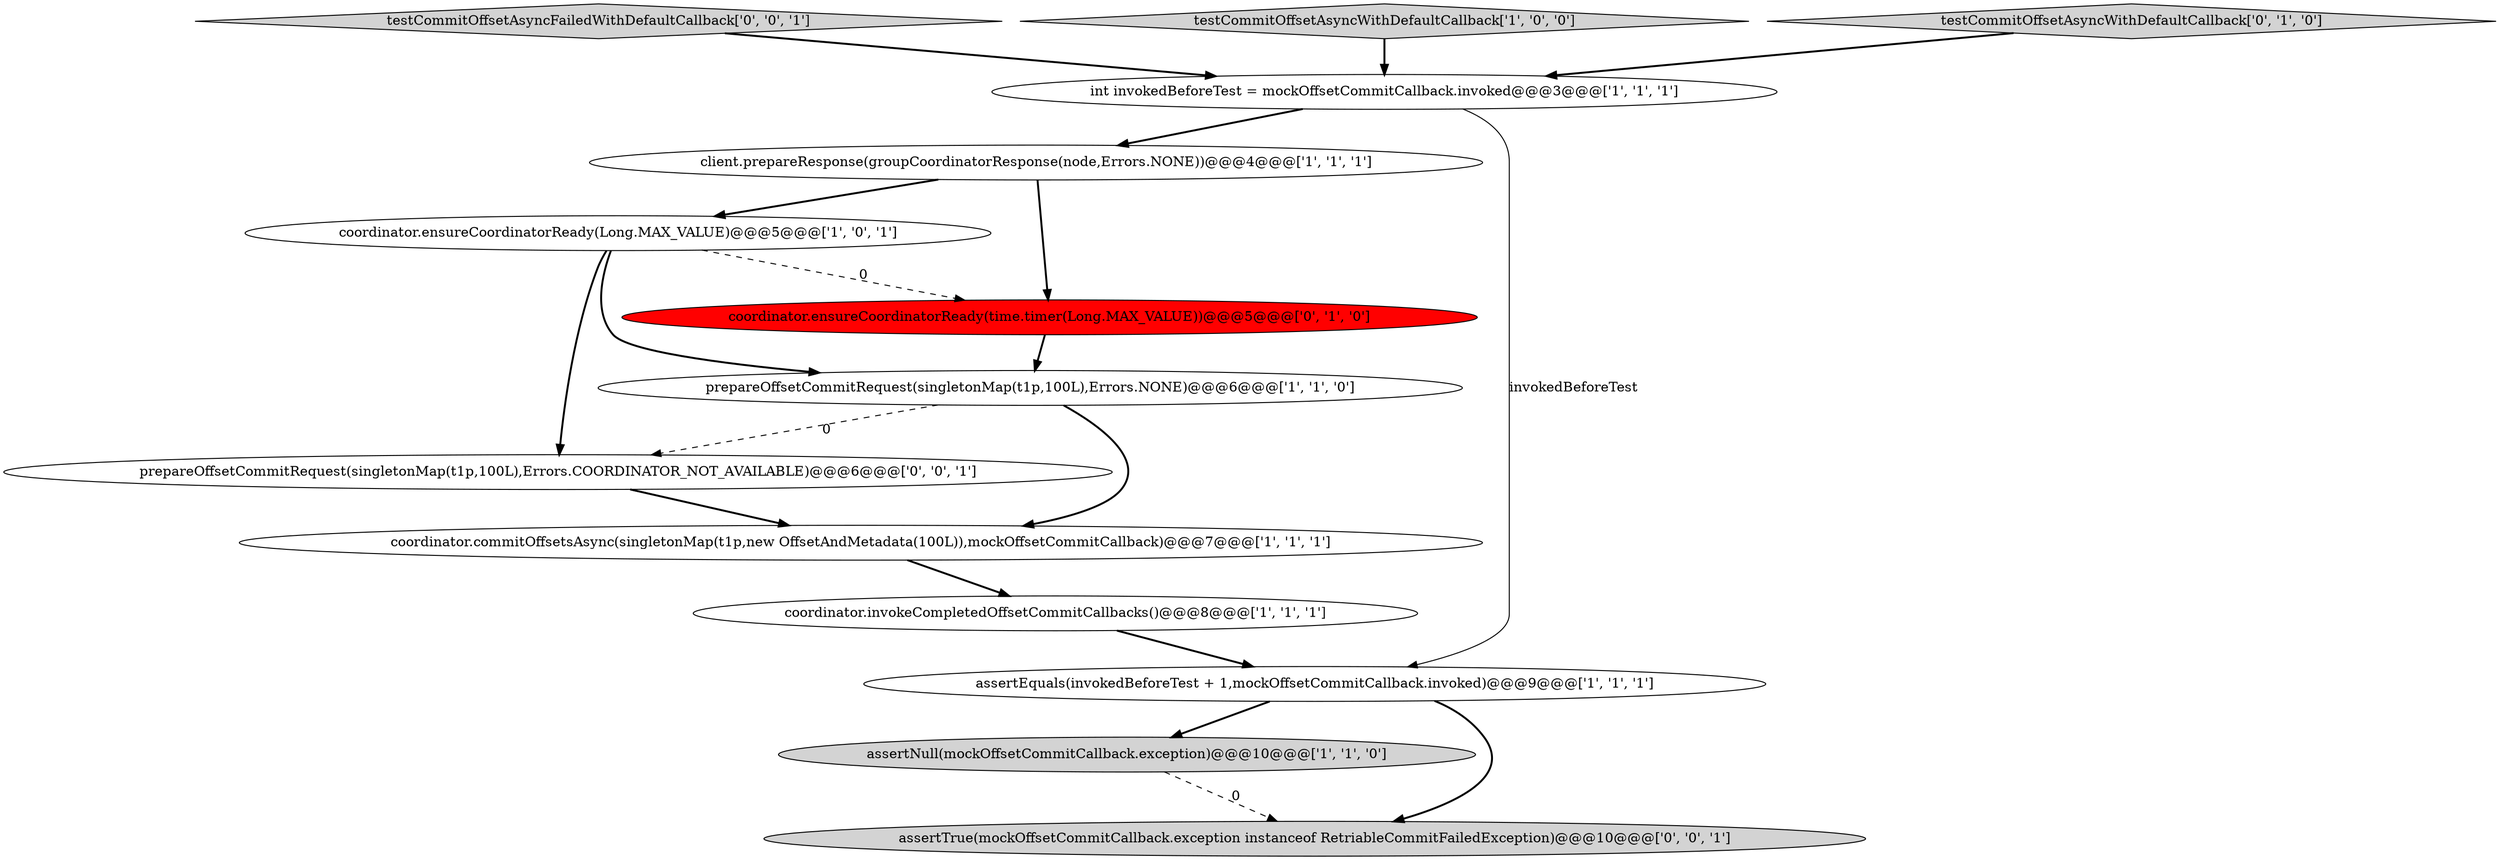 digraph {
3 [style = filled, label = "client.prepareResponse(groupCoordinatorResponse(node,Errors.NONE))@@@4@@@['1', '1', '1']", fillcolor = white, shape = ellipse image = "AAA0AAABBB1BBB"];
4 [style = filled, label = "assertNull(mockOffsetCommitCallback.exception)@@@10@@@['1', '1', '0']", fillcolor = lightgray, shape = ellipse image = "AAA0AAABBB1BBB"];
6 [style = filled, label = "coordinator.commitOffsetsAsync(singletonMap(t1p,new OffsetAndMetadata(100L)),mockOffsetCommitCallback)@@@7@@@['1', '1', '1']", fillcolor = white, shape = ellipse image = "AAA0AAABBB1BBB"];
10 [style = filled, label = "coordinator.ensureCoordinatorReady(time.timer(Long.MAX_VALUE))@@@5@@@['0', '1', '0']", fillcolor = red, shape = ellipse image = "AAA1AAABBB2BBB"];
0 [style = filled, label = "coordinator.ensureCoordinatorReady(Long.MAX_VALUE)@@@5@@@['1', '0', '1']", fillcolor = white, shape = ellipse image = "AAA0AAABBB1BBB"];
5 [style = filled, label = "int invokedBeforeTest = mockOffsetCommitCallback.invoked@@@3@@@['1', '1', '1']", fillcolor = white, shape = ellipse image = "AAA0AAABBB1BBB"];
13 [style = filled, label = "testCommitOffsetAsyncFailedWithDefaultCallback['0', '0', '1']", fillcolor = lightgray, shape = diamond image = "AAA0AAABBB3BBB"];
11 [style = filled, label = "prepareOffsetCommitRequest(singletonMap(t1p,100L),Errors.COORDINATOR_NOT_AVAILABLE)@@@6@@@['0', '0', '1']", fillcolor = white, shape = ellipse image = "AAA0AAABBB3BBB"];
8 [style = filled, label = "testCommitOffsetAsyncWithDefaultCallback['1', '0', '0']", fillcolor = lightgray, shape = diamond image = "AAA0AAABBB1BBB"];
9 [style = filled, label = "testCommitOffsetAsyncWithDefaultCallback['0', '1', '0']", fillcolor = lightgray, shape = diamond image = "AAA0AAABBB2BBB"];
1 [style = filled, label = "prepareOffsetCommitRequest(singletonMap(t1p,100L),Errors.NONE)@@@6@@@['1', '1', '0']", fillcolor = white, shape = ellipse image = "AAA0AAABBB1BBB"];
2 [style = filled, label = "assertEquals(invokedBeforeTest + 1,mockOffsetCommitCallback.invoked)@@@9@@@['1', '1', '1']", fillcolor = white, shape = ellipse image = "AAA0AAABBB1BBB"];
7 [style = filled, label = "coordinator.invokeCompletedOffsetCommitCallbacks()@@@8@@@['1', '1', '1']", fillcolor = white, shape = ellipse image = "AAA0AAABBB1BBB"];
12 [style = filled, label = "assertTrue(mockOffsetCommitCallback.exception instanceof RetriableCommitFailedException)@@@10@@@['0', '0', '1']", fillcolor = lightgray, shape = ellipse image = "AAA0AAABBB3BBB"];
9->5 [style = bold, label=""];
5->3 [style = bold, label=""];
3->10 [style = bold, label=""];
0->11 [style = bold, label=""];
5->2 [style = solid, label="invokedBeforeTest"];
1->6 [style = bold, label=""];
4->12 [style = dashed, label="0"];
6->7 [style = bold, label=""];
8->5 [style = bold, label=""];
10->1 [style = bold, label=""];
2->12 [style = bold, label=""];
2->4 [style = bold, label=""];
7->2 [style = bold, label=""];
0->1 [style = bold, label=""];
1->11 [style = dashed, label="0"];
0->10 [style = dashed, label="0"];
3->0 [style = bold, label=""];
11->6 [style = bold, label=""];
13->5 [style = bold, label=""];
}
